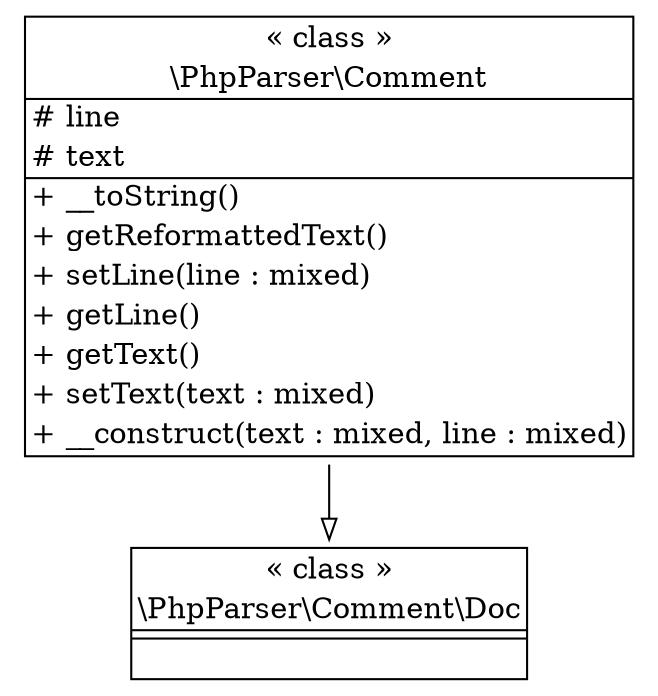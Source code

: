digraph "Class Diagram" {
  node [shape=plaintext]
  "\\PhpParser\\Comment\\Doc" [
    label=<
<table border="1" cellpadding="2" cellspacing="0" cellborder="0">
<tr><td align="center">&laquo; class &raquo;</td></tr>
<tr><td align="center" title="class Doc">\\PhpParser\\Comment\\Doc</td></tr><hr />
<tr><td></td></tr>
<hr />
<tr><td>&nbsp;</td></tr>
</table>
  >
  ];
  "\\PhpParser\\Comment" [
    label=<
<table border="1" cellpadding="2" cellspacing="0" cellborder="0">
<tr><td align="center">&laquo; class &raquo;</td></tr>
<tr><td align="center" title="class Comment">\\PhpParser\\Comment</td></tr><hr />
<tr><td align="left" title="protected line"># line</td></tr>
<tr><td align="left" title="protected text"># text</td></tr>
<hr />
<tr><td align="left" title="public __toString">+ __toString()</td></tr>
<tr><td align="left" title="public getReformattedText">+ getReformattedText()</td></tr>
<tr><td align="left" title="public setLine">+ setLine(line : mixed)</td></tr>
<tr><td align="left" title="public getLine">+ getLine()</td></tr>
<tr><td align="left" title="public getText">+ getText()</td></tr>
<tr><td align="left" title="public setText">+ setText(text : mixed)</td></tr>
<tr><td align="left" title="public __construct">+ __construct(text : mixed, line : mixed)</td></tr>
</table>
  >
  ];
"\\PhpParser\\Comment" -> "\\PhpParser\\Comment\\Doc" [arrowhead="empty"];

}